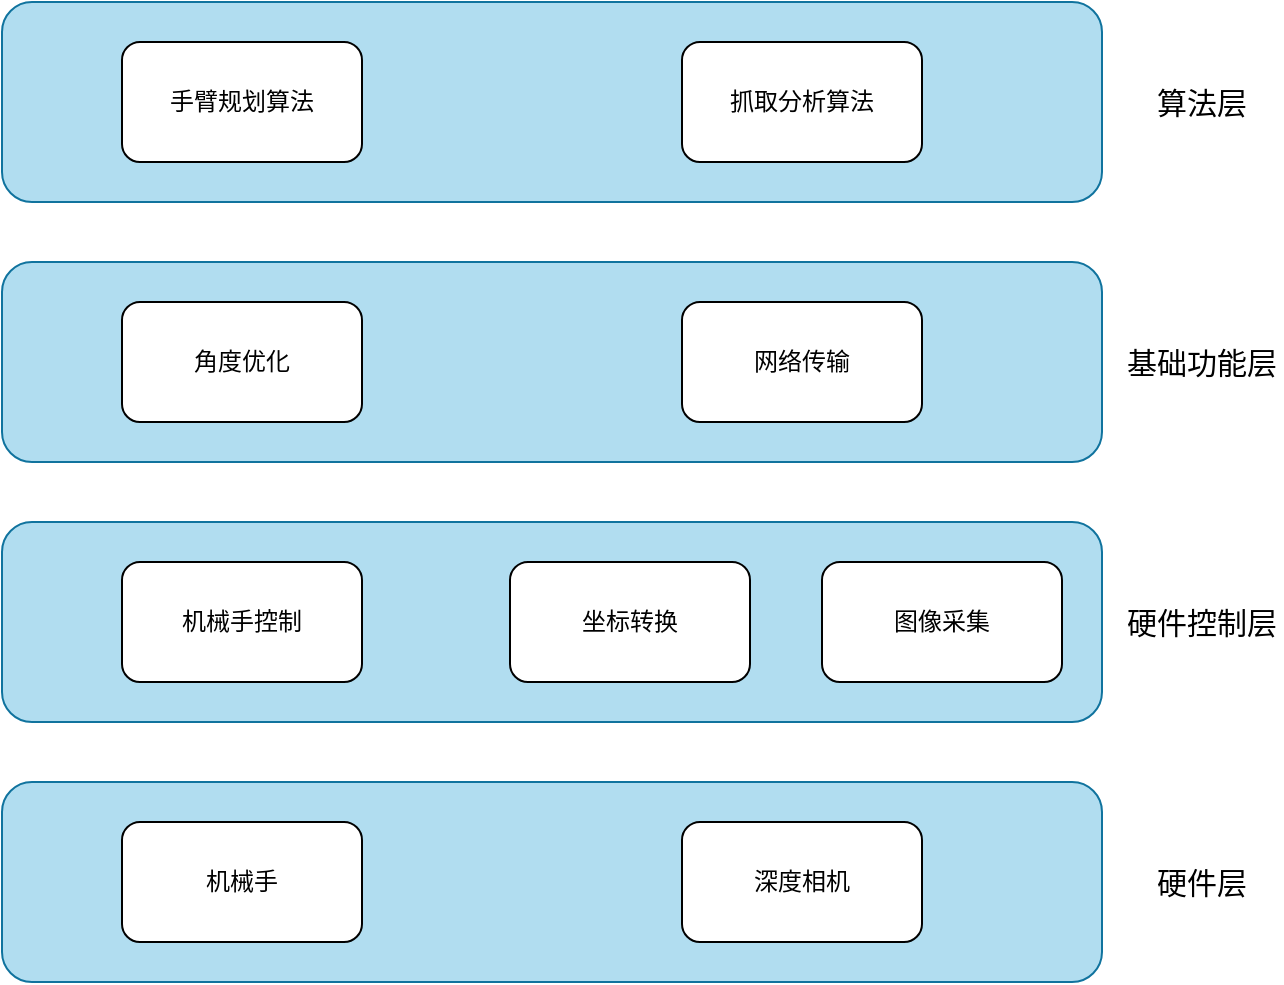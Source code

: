<mxfile version="13.10.0" type="github">
  <diagram id="prtHgNgQTEPvFCAcTncT" name="Page-1">
    <mxGraphModel dx="1038" dy="492" grid="1" gridSize="10" guides="1" tooltips="1" connect="1" arrows="1" fold="1" page="1" pageScale="1" pageWidth="827" pageHeight="1169" math="0" shadow="0">
      <root>
        <mxCell id="0" />
        <mxCell id="1" parent="0" />
        <mxCell id="LMJ_T7MVuSHcezSXWlQS-22" value="" style="rounded=1;whiteSpace=wrap;html=1;fillColor=#b1ddf0;strokeColor=#10739e;" vertex="1" parent="1">
          <mxGeometry x="100" y="320" width="550" height="100" as="geometry" />
        </mxCell>
        <mxCell id="LMJ_T7MVuSHcezSXWlQS-14" value="" style="rounded=1;whiteSpace=wrap;html=1;fillColor=#b1ddf0;strokeColor=#10739e;" vertex="1" parent="1">
          <mxGeometry x="100" y="60" width="550" height="100" as="geometry" />
        </mxCell>
        <mxCell id="LMJ_T7MVuSHcezSXWlQS-6" value="坐标转换" style="rounded=1;whiteSpace=wrap;html=1;" vertex="1" parent="1">
          <mxGeometry x="354" y="340" width="120" height="60" as="geometry" />
        </mxCell>
        <mxCell id="LMJ_T7MVuSHcezSXWlQS-7" value="图像采集" style="rounded=1;whiteSpace=wrap;html=1;" vertex="1" parent="1">
          <mxGeometry x="510" y="340" width="120" height="60" as="geometry" />
        </mxCell>
        <mxCell id="LMJ_T7MVuSHcezSXWlQS-8" value="手臂规划算法" style="rounded=1;whiteSpace=wrap;html=1;" vertex="1" parent="1">
          <mxGeometry x="160" y="80" width="120" height="60" as="geometry" />
        </mxCell>
        <mxCell id="LMJ_T7MVuSHcezSXWlQS-9" value="抓取分析算法" style="rounded=1;whiteSpace=wrap;html=1;" vertex="1" parent="1">
          <mxGeometry x="440" y="80" width="120" height="60" as="geometry" />
        </mxCell>
        <mxCell id="LMJ_T7MVuSHcezSXWlQS-15" value="&lt;font style=&quot;font-size: 15px&quot;&gt;算法层&lt;/font&gt;" style="text;html=1;strokeColor=none;fillColor=none;align=center;verticalAlign=middle;whiteSpace=wrap;rounded=0;" vertex="1" parent="1">
          <mxGeometry x="660" y="80" width="80" height="60" as="geometry" />
        </mxCell>
        <mxCell id="LMJ_T7MVuSHcezSXWlQS-16" value="" style="rounded=1;whiteSpace=wrap;html=1;fillColor=#b1ddf0;strokeColor=#10739e;" vertex="1" parent="1">
          <mxGeometry x="100" y="190" width="550" height="100" as="geometry" />
        </mxCell>
        <mxCell id="LMJ_T7MVuSHcezSXWlQS-17" value="角度优化" style="rounded=1;whiteSpace=wrap;html=1;" vertex="1" parent="1">
          <mxGeometry x="160" y="210" width="120" height="60" as="geometry" />
        </mxCell>
        <mxCell id="LMJ_T7MVuSHcezSXWlQS-18" value="网络传输" style="rounded=1;whiteSpace=wrap;html=1;" vertex="1" parent="1">
          <mxGeometry x="440" y="210" width="120" height="60" as="geometry" />
        </mxCell>
        <mxCell id="LMJ_T7MVuSHcezSXWlQS-19" value="&lt;font style=&quot;font-size: 15px&quot;&gt;基础功能层&lt;/font&gt;" style="text;html=1;strokeColor=none;fillColor=none;align=center;verticalAlign=middle;whiteSpace=wrap;rounded=0;" vertex="1" parent="1">
          <mxGeometry x="660" y="210" width="80" height="60" as="geometry" />
        </mxCell>
        <mxCell id="LMJ_T7MVuSHcezSXWlQS-23" value="机械手控制" style="rounded=1;whiteSpace=wrap;html=1;" vertex="1" parent="1">
          <mxGeometry x="160" y="340" width="120" height="60" as="geometry" />
        </mxCell>
        <mxCell id="LMJ_T7MVuSHcezSXWlQS-25" value="&lt;font style=&quot;font-size: 15px&quot;&gt;硬件控制层&lt;/font&gt;" style="text;html=1;strokeColor=none;fillColor=none;align=center;verticalAlign=middle;whiteSpace=wrap;rounded=0;" vertex="1" parent="1">
          <mxGeometry x="660" y="340" width="80" height="60" as="geometry" />
        </mxCell>
        <mxCell id="LMJ_T7MVuSHcezSXWlQS-30" value="" style="rounded=1;whiteSpace=wrap;html=1;fillColor=#b1ddf0;strokeColor=#10739e;" vertex="1" parent="1">
          <mxGeometry x="100" y="450" width="550" height="100" as="geometry" />
        </mxCell>
        <mxCell id="LMJ_T7MVuSHcezSXWlQS-31" value="机械手" style="rounded=1;whiteSpace=wrap;html=1;" vertex="1" parent="1">
          <mxGeometry x="160" y="470" width="120" height="60" as="geometry" />
        </mxCell>
        <mxCell id="LMJ_T7MVuSHcezSXWlQS-32" value="深度相机" style="rounded=1;whiteSpace=wrap;html=1;" vertex="1" parent="1">
          <mxGeometry x="440" y="470" width="120" height="60" as="geometry" />
        </mxCell>
        <mxCell id="LMJ_T7MVuSHcezSXWlQS-33" value="&lt;font style=&quot;font-size: 15px&quot;&gt;硬件层&lt;/font&gt;" style="text;html=1;strokeColor=none;fillColor=none;align=center;verticalAlign=middle;whiteSpace=wrap;rounded=0;" vertex="1" parent="1">
          <mxGeometry x="660" y="470" width="80" height="60" as="geometry" />
        </mxCell>
      </root>
    </mxGraphModel>
  </diagram>
</mxfile>
